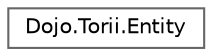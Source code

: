 digraph "Graphical Class Hierarchy"
{
 // LATEX_PDF_SIZE
  bgcolor="transparent";
  edge [fontname=Helvetica,fontsize=10,labelfontname=Helvetica,labelfontsize=10];
  node [fontname=Helvetica,fontsize=10,shape=box,height=0.2,width=0.4];
  rankdir="LR";
  Node0 [id="Node000000",label="Dojo.Torii.Entity",height=0.2,width=0.4,color="grey40", fillcolor="white", style="filled",URL="$class_dojo_1_1_torii_1_1_entity.html",tooltip=" "];
}
